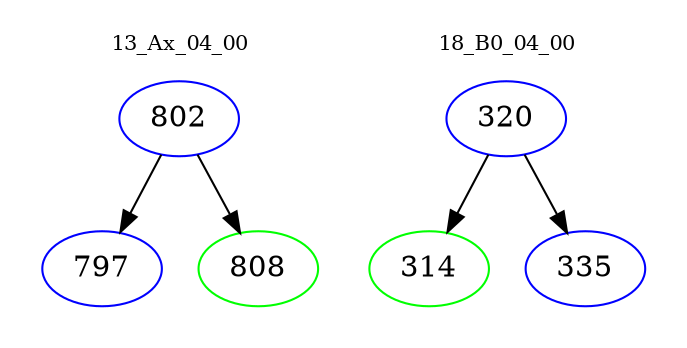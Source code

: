 digraph{
subgraph cluster_0 {
color = white
label = "13_Ax_04_00";
fontsize=10;
T0_802 [label="802", color="blue"]
T0_802 -> T0_797 [color="black"]
T0_797 [label="797", color="blue"]
T0_802 -> T0_808 [color="black"]
T0_808 [label="808", color="green"]
}
subgraph cluster_1 {
color = white
label = "18_B0_04_00";
fontsize=10;
T1_320 [label="320", color="blue"]
T1_320 -> T1_314 [color="black"]
T1_314 [label="314", color="green"]
T1_320 -> T1_335 [color="black"]
T1_335 [label="335", color="blue"]
}
}
